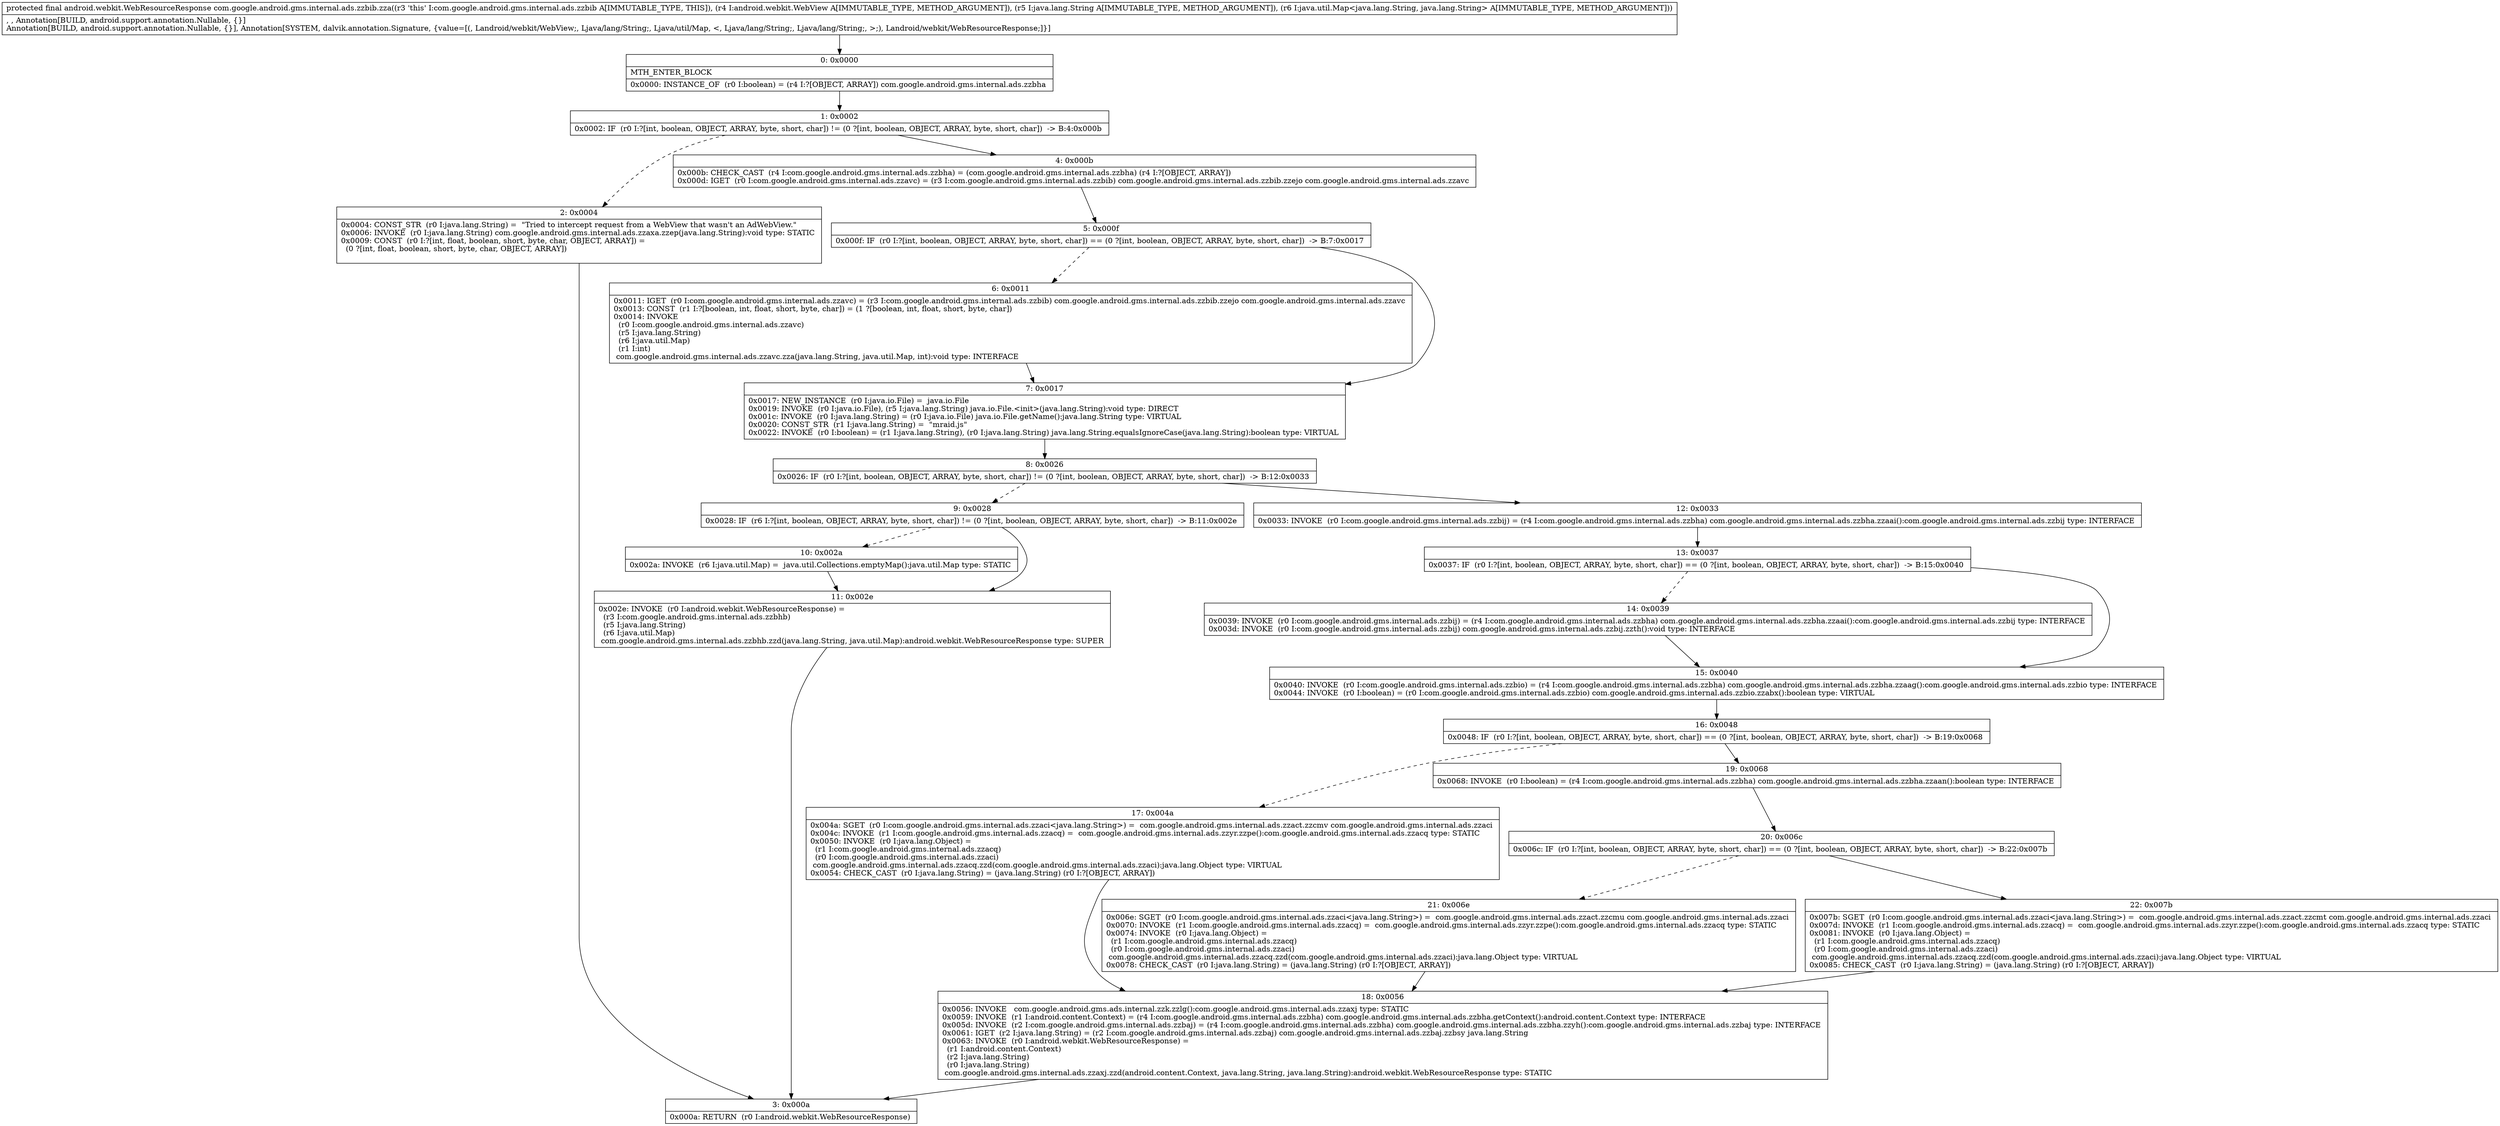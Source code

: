 digraph "CFG forcom.google.android.gms.internal.ads.zzbib.zza(Landroid\/webkit\/WebView;Ljava\/lang\/String;Ljava\/util\/Map;)Landroid\/webkit\/WebResourceResponse;" {
Node_0 [shape=record,label="{0\:\ 0x0000|MTH_ENTER_BLOCK\l|0x0000: INSTANCE_OF  (r0 I:boolean) = (r4 I:?[OBJECT, ARRAY]) com.google.android.gms.internal.ads.zzbha \l}"];
Node_1 [shape=record,label="{1\:\ 0x0002|0x0002: IF  (r0 I:?[int, boolean, OBJECT, ARRAY, byte, short, char]) != (0 ?[int, boolean, OBJECT, ARRAY, byte, short, char])  \-\> B:4:0x000b \l}"];
Node_2 [shape=record,label="{2\:\ 0x0004|0x0004: CONST_STR  (r0 I:java.lang.String) =  \"Tried to intercept request from a WebView that wasn't an AdWebView.\" \l0x0006: INVOKE  (r0 I:java.lang.String) com.google.android.gms.internal.ads.zzaxa.zzep(java.lang.String):void type: STATIC \l0x0009: CONST  (r0 I:?[int, float, boolean, short, byte, char, OBJECT, ARRAY]) = \l  (0 ?[int, float, boolean, short, byte, char, OBJECT, ARRAY])\l \l}"];
Node_3 [shape=record,label="{3\:\ 0x000a|0x000a: RETURN  (r0 I:android.webkit.WebResourceResponse) \l}"];
Node_4 [shape=record,label="{4\:\ 0x000b|0x000b: CHECK_CAST  (r4 I:com.google.android.gms.internal.ads.zzbha) = (com.google.android.gms.internal.ads.zzbha) (r4 I:?[OBJECT, ARRAY]) \l0x000d: IGET  (r0 I:com.google.android.gms.internal.ads.zzavc) = (r3 I:com.google.android.gms.internal.ads.zzbib) com.google.android.gms.internal.ads.zzbib.zzejo com.google.android.gms.internal.ads.zzavc \l}"];
Node_5 [shape=record,label="{5\:\ 0x000f|0x000f: IF  (r0 I:?[int, boolean, OBJECT, ARRAY, byte, short, char]) == (0 ?[int, boolean, OBJECT, ARRAY, byte, short, char])  \-\> B:7:0x0017 \l}"];
Node_6 [shape=record,label="{6\:\ 0x0011|0x0011: IGET  (r0 I:com.google.android.gms.internal.ads.zzavc) = (r3 I:com.google.android.gms.internal.ads.zzbib) com.google.android.gms.internal.ads.zzbib.zzejo com.google.android.gms.internal.ads.zzavc \l0x0013: CONST  (r1 I:?[boolean, int, float, short, byte, char]) = (1 ?[boolean, int, float, short, byte, char]) \l0x0014: INVOKE  \l  (r0 I:com.google.android.gms.internal.ads.zzavc)\l  (r5 I:java.lang.String)\l  (r6 I:java.util.Map)\l  (r1 I:int)\l com.google.android.gms.internal.ads.zzavc.zza(java.lang.String, java.util.Map, int):void type: INTERFACE \l}"];
Node_7 [shape=record,label="{7\:\ 0x0017|0x0017: NEW_INSTANCE  (r0 I:java.io.File) =  java.io.File \l0x0019: INVOKE  (r0 I:java.io.File), (r5 I:java.lang.String) java.io.File.\<init\>(java.lang.String):void type: DIRECT \l0x001c: INVOKE  (r0 I:java.lang.String) = (r0 I:java.io.File) java.io.File.getName():java.lang.String type: VIRTUAL \l0x0020: CONST_STR  (r1 I:java.lang.String) =  \"mraid.js\" \l0x0022: INVOKE  (r0 I:boolean) = (r1 I:java.lang.String), (r0 I:java.lang.String) java.lang.String.equalsIgnoreCase(java.lang.String):boolean type: VIRTUAL \l}"];
Node_8 [shape=record,label="{8\:\ 0x0026|0x0026: IF  (r0 I:?[int, boolean, OBJECT, ARRAY, byte, short, char]) != (0 ?[int, boolean, OBJECT, ARRAY, byte, short, char])  \-\> B:12:0x0033 \l}"];
Node_9 [shape=record,label="{9\:\ 0x0028|0x0028: IF  (r6 I:?[int, boolean, OBJECT, ARRAY, byte, short, char]) != (0 ?[int, boolean, OBJECT, ARRAY, byte, short, char])  \-\> B:11:0x002e \l}"];
Node_10 [shape=record,label="{10\:\ 0x002a|0x002a: INVOKE  (r6 I:java.util.Map) =  java.util.Collections.emptyMap():java.util.Map type: STATIC \l}"];
Node_11 [shape=record,label="{11\:\ 0x002e|0x002e: INVOKE  (r0 I:android.webkit.WebResourceResponse) = \l  (r3 I:com.google.android.gms.internal.ads.zzbhb)\l  (r5 I:java.lang.String)\l  (r6 I:java.util.Map)\l com.google.android.gms.internal.ads.zzbhb.zzd(java.lang.String, java.util.Map):android.webkit.WebResourceResponse type: SUPER \l}"];
Node_12 [shape=record,label="{12\:\ 0x0033|0x0033: INVOKE  (r0 I:com.google.android.gms.internal.ads.zzbij) = (r4 I:com.google.android.gms.internal.ads.zzbha) com.google.android.gms.internal.ads.zzbha.zzaai():com.google.android.gms.internal.ads.zzbij type: INTERFACE \l}"];
Node_13 [shape=record,label="{13\:\ 0x0037|0x0037: IF  (r0 I:?[int, boolean, OBJECT, ARRAY, byte, short, char]) == (0 ?[int, boolean, OBJECT, ARRAY, byte, short, char])  \-\> B:15:0x0040 \l}"];
Node_14 [shape=record,label="{14\:\ 0x0039|0x0039: INVOKE  (r0 I:com.google.android.gms.internal.ads.zzbij) = (r4 I:com.google.android.gms.internal.ads.zzbha) com.google.android.gms.internal.ads.zzbha.zzaai():com.google.android.gms.internal.ads.zzbij type: INTERFACE \l0x003d: INVOKE  (r0 I:com.google.android.gms.internal.ads.zzbij) com.google.android.gms.internal.ads.zzbij.zzth():void type: INTERFACE \l}"];
Node_15 [shape=record,label="{15\:\ 0x0040|0x0040: INVOKE  (r0 I:com.google.android.gms.internal.ads.zzbio) = (r4 I:com.google.android.gms.internal.ads.zzbha) com.google.android.gms.internal.ads.zzbha.zzaag():com.google.android.gms.internal.ads.zzbio type: INTERFACE \l0x0044: INVOKE  (r0 I:boolean) = (r0 I:com.google.android.gms.internal.ads.zzbio) com.google.android.gms.internal.ads.zzbio.zzabx():boolean type: VIRTUAL \l}"];
Node_16 [shape=record,label="{16\:\ 0x0048|0x0048: IF  (r0 I:?[int, boolean, OBJECT, ARRAY, byte, short, char]) == (0 ?[int, boolean, OBJECT, ARRAY, byte, short, char])  \-\> B:19:0x0068 \l}"];
Node_17 [shape=record,label="{17\:\ 0x004a|0x004a: SGET  (r0 I:com.google.android.gms.internal.ads.zzaci\<java.lang.String\>) =  com.google.android.gms.internal.ads.zzact.zzcmv com.google.android.gms.internal.ads.zzaci \l0x004c: INVOKE  (r1 I:com.google.android.gms.internal.ads.zzacq) =  com.google.android.gms.internal.ads.zzyr.zzpe():com.google.android.gms.internal.ads.zzacq type: STATIC \l0x0050: INVOKE  (r0 I:java.lang.Object) = \l  (r1 I:com.google.android.gms.internal.ads.zzacq)\l  (r0 I:com.google.android.gms.internal.ads.zzaci)\l com.google.android.gms.internal.ads.zzacq.zzd(com.google.android.gms.internal.ads.zzaci):java.lang.Object type: VIRTUAL \l0x0054: CHECK_CAST  (r0 I:java.lang.String) = (java.lang.String) (r0 I:?[OBJECT, ARRAY]) \l}"];
Node_18 [shape=record,label="{18\:\ 0x0056|0x0056: INVOKE   com.google.android.gms.ads.internal.zzk.zzlg():com.google.android.gms.internal.ads.zzaxj type: STATIC \l0x0059: INVOKE  (r1 I:android.content.Context) = (r4 I:com.google.android.gms.internal.ads.zzbha) com.google.android.gms.internal.ads.zzbha.getContext():android.content.Context type: INTERFACE \l0x005d: INVOKE  (r2 I:com.google.android.gms.internal.ads.zzbaj) = (r4 I:com.google.android.gms.internal.ads.zzbha) com.google.android.gms.internal.ads.zzbha.zzyh():com.google.android.gms.internal.ads.zzbaj type: INTERFACE \l0x0061: IGET  (r2 I:java.lang.String) = (r2 I:com.google.android.gms.internal.ads.zzbaj) com.google.android.gms.internal.ads.zzbaj.zzbsy java.lang.String \l0x0063: INVOKE  (r0 I:android.webkit.WebResourceResponse) = \l  (r1 I:android.content.Context)\l  (r2 I:java.lang.String)\l  (r0 I:java.lang.String)\l com.google.android.gms.internal.ads.zzaxj.zzd(android.content.Context, java.lang.String, java.lang.String):android.webkit.WebResourceResponse type: STATIC \l}"];
Node_19 [shape=record,label="{19\:\ 0x0068|0x0068: INVOKE  (r0 I:boolean) = (r4 I:com.google.android.gms.internal.ads.zzbha) com.google.android.gms.internal.ads.zzbha.zzaan():boolean type: INTERFACE \l}"];
Node_20 [shape=record,label="{20\:\ 0x006c|0x006c: IF  (r0 I:?[int, boolean, OBJECT, ARRAY, byte, short, char]) == (0 ?[int, boolean, OBJECT, ARRAY, byte, short, char])  \-\> B:22:0x007b \l}"];
Node_21 [shape=record,label="{21\:\ 0x006e|0x006e: SGET  (r0 I:com.google.android.gms.internal.ads.zzaci\<java.lang.String\>) =  com.google.android.gms.internal.ads.zzact.zzcmu com.google.android.gms.internal.ads.zzaci \l0x0070: INVOKE  (r1 I:com.google.android.gms.internal.ads.zzacq) =  com.google.android.gms.internal.ads.zzyr.zzpe():com.google.android.gms.internal.ads.zzacq type: STATIC \l0x0074: INVOKE  (r0 I:java.lang.Object) = \l  (r1 I:com.google.android.gms.internal.ads.zzacq)\l  (r0 I:com.google.android.gms.internal.ads.zzaci)\l com.google.android.gms.internal.ads.zzacq.zzd(com.google.android.gms.internal.ads.zzaci):java.lang.Object type: VIRTUAL \l0x0078: CHECK_CAST  (r0 I:java.lang.String) = (java.lang.String) (r0 I:?[OBJECT, ARRAY]) \l}"];
Node_22 [shape=record,label="{22\:\ 0x007b|0x007b: SGET  (r0 I:com.google.android.gms.internal.ads.zzaci\<java.lang.String\>) =  com.google.android.gms.internal.ads.zzact.zzcmt com.google.android.gms.internal.ads.zzaci \l0x007d: INVOKE  (r1 I:com.google.android.gms.internal.ads.zzacq) =  com.google.android.gms.internal.ads.zzyr.zzpe():com.google.android.gms.internal.ads.zzacq type: STATIC \l0x0081: INVOKE  (r0 I:java.lang.Object) = \l  (r1 I:com.google.android.gms.internal.ads.zzacq)\l  (r0 I:com.google.android.gms.internal.ads.zzaci)\l com.google.android.gms.internal.ads.zzacq.zzd(com.google.android.gms.internal.ads.zzaci):java.lang.Object type: VIRTUAL \l0x0085: CHECK_CAST  (r0 I:java.lang.String) = (java.lang.String) (r0 I:?[OBJECT, ARRAY]) \l}"];
MethodNode[shape=record,label="{protected final android.webkit.WebResourceResponse com.google.android.gms.internal.ads.zzbib.zza((r3 'this' I:com.google.android.gms.internal.ads.zzbib A[IMMUTABLE_TYPE, THIS]), (r4 I:android.webkit.WebView A[IMMUTABLE_TYPE, METHOD_ARGUMENT]), (r5 I:java.lang.String A[IMMUTABLE_TYPE, METHOD_ARGUMENT]), (r6 I:java.util.Map\<java.lang.String, java.lang.String\> A[IMMUTABLE_TYPE, METHOD_ARGUMENT]))  | , , Annotation[BUILD, android.support.annotation.Nullable, \{\}]\lAnnotation[BUILD, android.support.annotation.Nullable, \{\}], Annotation[SYSTEM, dalvik.annotation.Signature, \{value=[(, Landroid\/webkit\/WebView;, Ljava\/lang\/String;, Ljava\/util\/Map, \<, Ljava\/lang\/String;, Ljava\/lang\/String;, \>;), Landroid\/webkit\/WebResourceResponse;]\}]\l}"];
MethodNode -> Node_0;
Node_0 -> Node_1;
Node_1 -> Node_2[style=dashed];
Node_1 -> Node_4;
Node_2 -> Node_3;
Node_4 -> Node_5;
Node_5 -> Node_6[style=dashed];
Node_5 -> Node_7;
Node_6 -> Node_7;
Node_7 -> Node_8;
Node_8 -> Node_9[style=dashed];
Node_8 -> Node_12;
Node_9 -> Node_10[style=dashed];
Node_9 -> Node_11;
Node_10 -> Node_11;
Node_11 -> Node_3;
Node_12 -> Node_13;
Node_13 -> Node_14[style=dashed];
Node_13 -> Node_15;
Node_14 -> Node_15;
Node_15 -> Node_16;
Node_16 -> Node_17[style=dashed];
Node_16 -> Node_19;
Node_17 -> Node_18;
Node_18 -> Node_3;
Node_19 -> Node_20;
Node_20 -> Node_21[style=dashed];
Node_20 -> Node_22;
Node_21 -> Node_18;
Node_22 -> Node_18;
}

